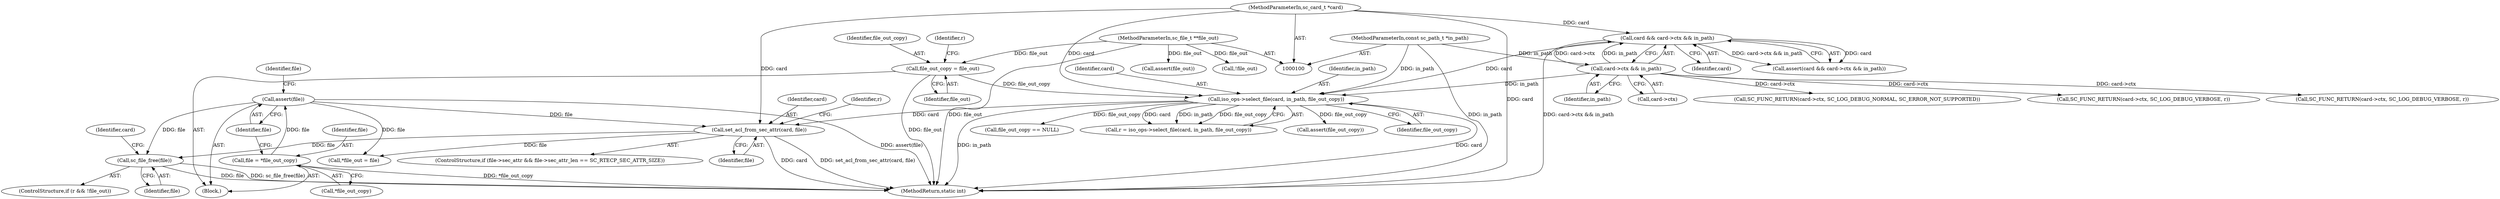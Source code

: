digraph "0_OpenSC_8fe377e93b4b56060e5bbfb6f3142ceaeca744fa_16@API" {
"1000187" [label="(Call,sc_file_free(file))"];
"1000163" [label="(Call,assert(file))"];
"1000159" [label="(Call,file = *file_out_copy)"];
"1000175" [label="(Call,set_acl_from_sec_attr(card, file))"];
"1000141" [label="(Call,iso_ops->select_file(card, in_path, file_out_copy))"];
"1000109" [label="(Call,card && card->ctx && in_path)"];
"1000101" [label="(MethodParameterIn,sc_card_t *card)"];
"1000111" [label="(Call,card->ctx && in_path)"];
"1000102" [label="(MethodParameterIn,const sc_path_t *in_path)"];
"1000136" [label="(Call,file_out_copy = file_out)"];
"1000103" [label="(MethodParameterIn,sc_file_t **file_out)"];
"1000136" [label="(Call,file_out_copy = file_out)"];
"1000165" [label="(ControlStructure,if (file->sec_attr && file->sec_attr_len == SC_RTECP_SEC_ATTR_SIZE))"];
"1000104" [label="(Block,)"];
"1000101" [label="(MethodParameterIn,sc_card_t *card)"];
"1000185" [label="(Call,!file_out)"];
"1000159" [label="(Call,file = *file_out_copy)"];
"1000176" [label="(Identifier,card)"];
"1000124" [label="(Call,SC_FUNC_RETURN(card->ctx, SC_LOG_DEBUG_NORMAL, SC_ERROR_NOT_SUPPORTED))"];
"1000177" [label="(Identifier,file)"];
"1000143" [label="(Identifier,in_path)"];
"1000163" [label="(Call,assert(file))"];
"1000161" [label="(Call,*file_out_copy)"];
"1000191" [label="(Call,assert(file_out))"];
"1000164" [label="(Identifier,file)"];
"1000103" [label="(MethodParameterIn,sc_file_t **file_out)"];
"1000138" [label="(Identifier,file_out)"];
"1000187" [label="(Call,sc_file_free(file))"];
"1000148" [label="(Call,file_out_copy == NULL)"];
"1000110" [label="(Identifier,card)"];
"1000111" [label="(Call,card->ctx && in_path)"];
"1000151" [label="(Call,SC_FUNC_RETURN(card->ctx, SC_LOG_DEBUG_VERBOSE, r))"];
"1000168" [label="(Identifier,file)"];
"1000108" [label="(Call,assert(card && card->ctx && in_path))"];
"1000139" [label="(Call,r = iso_ops->select_file(card, in_path, file_out_copy))"];
"1000157" [label="(Call,assert(file_out_copy))"];
"1000188" [label="(Identifier,file)"];
"1000175" [label="(Call,set_acl_from_sec_attr(card, file))"];
"1000140" [label="(Identifier,r)"];
"1000160" [label="(Identifier,file)"];
"1000142" [label="(Identifier,card)"];
"1000197" [label="(Call,SC_FUNC_RETURN(card->ctx, SC_LOG_DEBUG_VERBOSE, r))"];
"1000193" [label="(Call,*file_out = file)"];
"1000199" [label="(Identifier,card)"];
"1000137" [label="(Identifier,file_out_copy)"];
"1000102" [label="(MethodParameterIn,const sc_path_t *in_path)"];
"1000182" [label="(ControlStructure,if (r && !file_out))"];
"1000112" [label="(Call,card->ctx)"];
"1000184" [label="(Identifier,r)"];
"1000203" [label="(MethodReturn,static int)"];
"1000115" [label="(Identifier,in_path)"];
"1000141" [label="(Call,iso_ops->select_file(card, in_path, file_out_copy))"];
"1000144" [label="(Identifier,file_out_copy)"];
"1000109" [label="(Call,card && card->ctx && in_path)"];
"1000187" -> "1000182"  [label="AST: "];
"1000187" -> "1000188"  [label="CFG: "];
"1000188" -> "1000187"  [label="AST: "];
"1000199" -> "1000187"  [label="CFG: "];
"1000187" -> "1000203"  [label="DDG: file"];
"1000187" -> "1000203"  [label="DDG: sc_file_free(file)"];
"1000163" -> "1000187"  [label="DDG: file"];
"1000175" -> "1000187"  [label="DDG: file"];
"1000163" -> "1000104"  [label="AST: "];
"1000163" -> "1000164"  [label="CFG: "];
"1000164" -> "1000163"  [label="AST: "];
"1000168" -> "1000163"  [label="CFG: "];
"1000163" -> "1000203"  [label="DDG: assert(file)"];
"1000159" -> "1000163"  [label="DDG: file"];
"1000163" -> "1000175"  [label="DDG: file"];
"1000163" -> "1000193"  [label="DDG: file"];
"1000159" -> "1000104"  [label="AST: "];
"1000159" -> "1000161"  [label="CFG: "];
"1000160" -> "1000159"  [label="AST: "];
"1000161" -> "1000159"  [label="AST: "];
"1000164" -> "1000159"  [label="CFG: "];
"1000159" -> "1000203"  [label="DDG: *file_out_copy"];
"1000175" -> "1000165"  [label="AST: "];
"1000175" -> "1000177"  [label="CFG: "];
"1000176" -> "1000175"  [label="AST: "];
"1000177" -> "1000175"  [label="AST: "];
"1000184" -> "1000175"  [label="CFG: "];
"1000175" -> "1000203"  [label="DDG: card"];
"1000175" -> "1000203"  [label="DDG: set_acl_from_sec_attr(card, file)"];
"1000141" -> "1000175"  [label="DDG: card"];
"1000101" -> "1000175"  [label="DDG: card"];
"1000175" -> "1000193"  [label="DDG: file"];
"1000141" -> "1000139"  [label="AST: "];
"1000141" -> "1000144"  [label="CFG: "];
"1000142" -> "1000141"  [label="AST: "];
"1000143" -> "1000141"  [label="AST: "];
"1000144" -> "1000141"  [label="AST: "];
"1000139" -> "1000141"  [label="CFG: "];
"1000141" -> "1000203"  [label="DDG: card"];
"1000141" -> "1000203"  [label="DDG: in_path"];
"1000141" -> "1000139"  [label="DDG: card"];
"1000141" -> "1000139"  [label="DDG: in_path"];
"1000141" -> "1000139"  [label="DDG: file_out_copy"];
"1000109" -> "1000141"  [label="DDG: card"];
"1000101" -> "1000141"  [label="DDG: card"];
"1000111" -> "1000141"  [label="DDG: in_path"];
"1000102" -> "1000141"  [label="DDG: in_path"];
"1000136" -> "1000141"  [label="DDG: file_out_copy"];
"1000141" -> "1000148"  [label="DDG: file_out_copy"];
"1000141" -> "1000157"  [label="DDG: file_out_copy"];
"1000109" -> "1000108"  [label="AST: "];
"1000109" -> "1000110"  [label="CFG: "];
"1000109" -> "1000111"  [label="CFG: "];
"1000110" -> "1000109"  [label="AST: "];
"1000111" -> "1000109"  [label="AST: "];
"1000108" -> "1000109"  [label="CFG: "];
"1000109" -> "1000203"  [label="DDG: card->ctx && in_path"];
"1000109" -> "1000108"  [label="DDG: card"];
"1000109" -> "1000108"  [label="DDG: card->ctx && in_path"];
"1000101" -> "1000109"  [label="DDG: card"];
"1000111" -> "1000109"  [label="DDG: card->ctx"];
"1000111" -> "1000109"  [label="DDG: in_path"];
"1000101" -> "1000100"  [label="AST: "];
"1000101" -> "1000203"  [label="DDG: card"];
"1000111" -> "1000112"  [label="CFG: "];
"1000111" -> "1000115"  [label="CFG: "];
"1000112" -> "1000111"  [label="AST: "];
"1000115" -> "1000111"  [label="AST: "];
"1000102" -> "1000111"  [label="DDG: in_path"];
"1000111" -> "1000124"  [label="DDG: card->ctx"];
"1000111" -> "1000151"  [label="DDG: card->ctx"];
"1000111" -> "1000197"  [label="DDG: card->ctx"];
"1000102" -> "1000100"  [label="AST: "];
"1000102" -> "1000203"  [label="DDG: in_path"];
"1000136" -> "1000104"  [label="AST: "];
"1000136" -> "1000138"  [label="CFG: "];
"1000137" -> "1000136"  [label="AST: "];
"1000138" -> "1000136"  [label="AST: "];
"1000140" -> "1000136"  [label="CFG: "];
"1000136" -> "1000203"  [label="DDG: file_out"];
"1000103" -> "1000136"  [label="DDG: file_out"];
"1000103" -> "1000100"  [label="AST: "];
"1000103" -> "1000203"  [label="DDG: file_out"];
"1000103" -> "1000185"  [label="DDG: file_out"];
"1000103" -> "1000191"  [label="DDG: file_out"];
}
